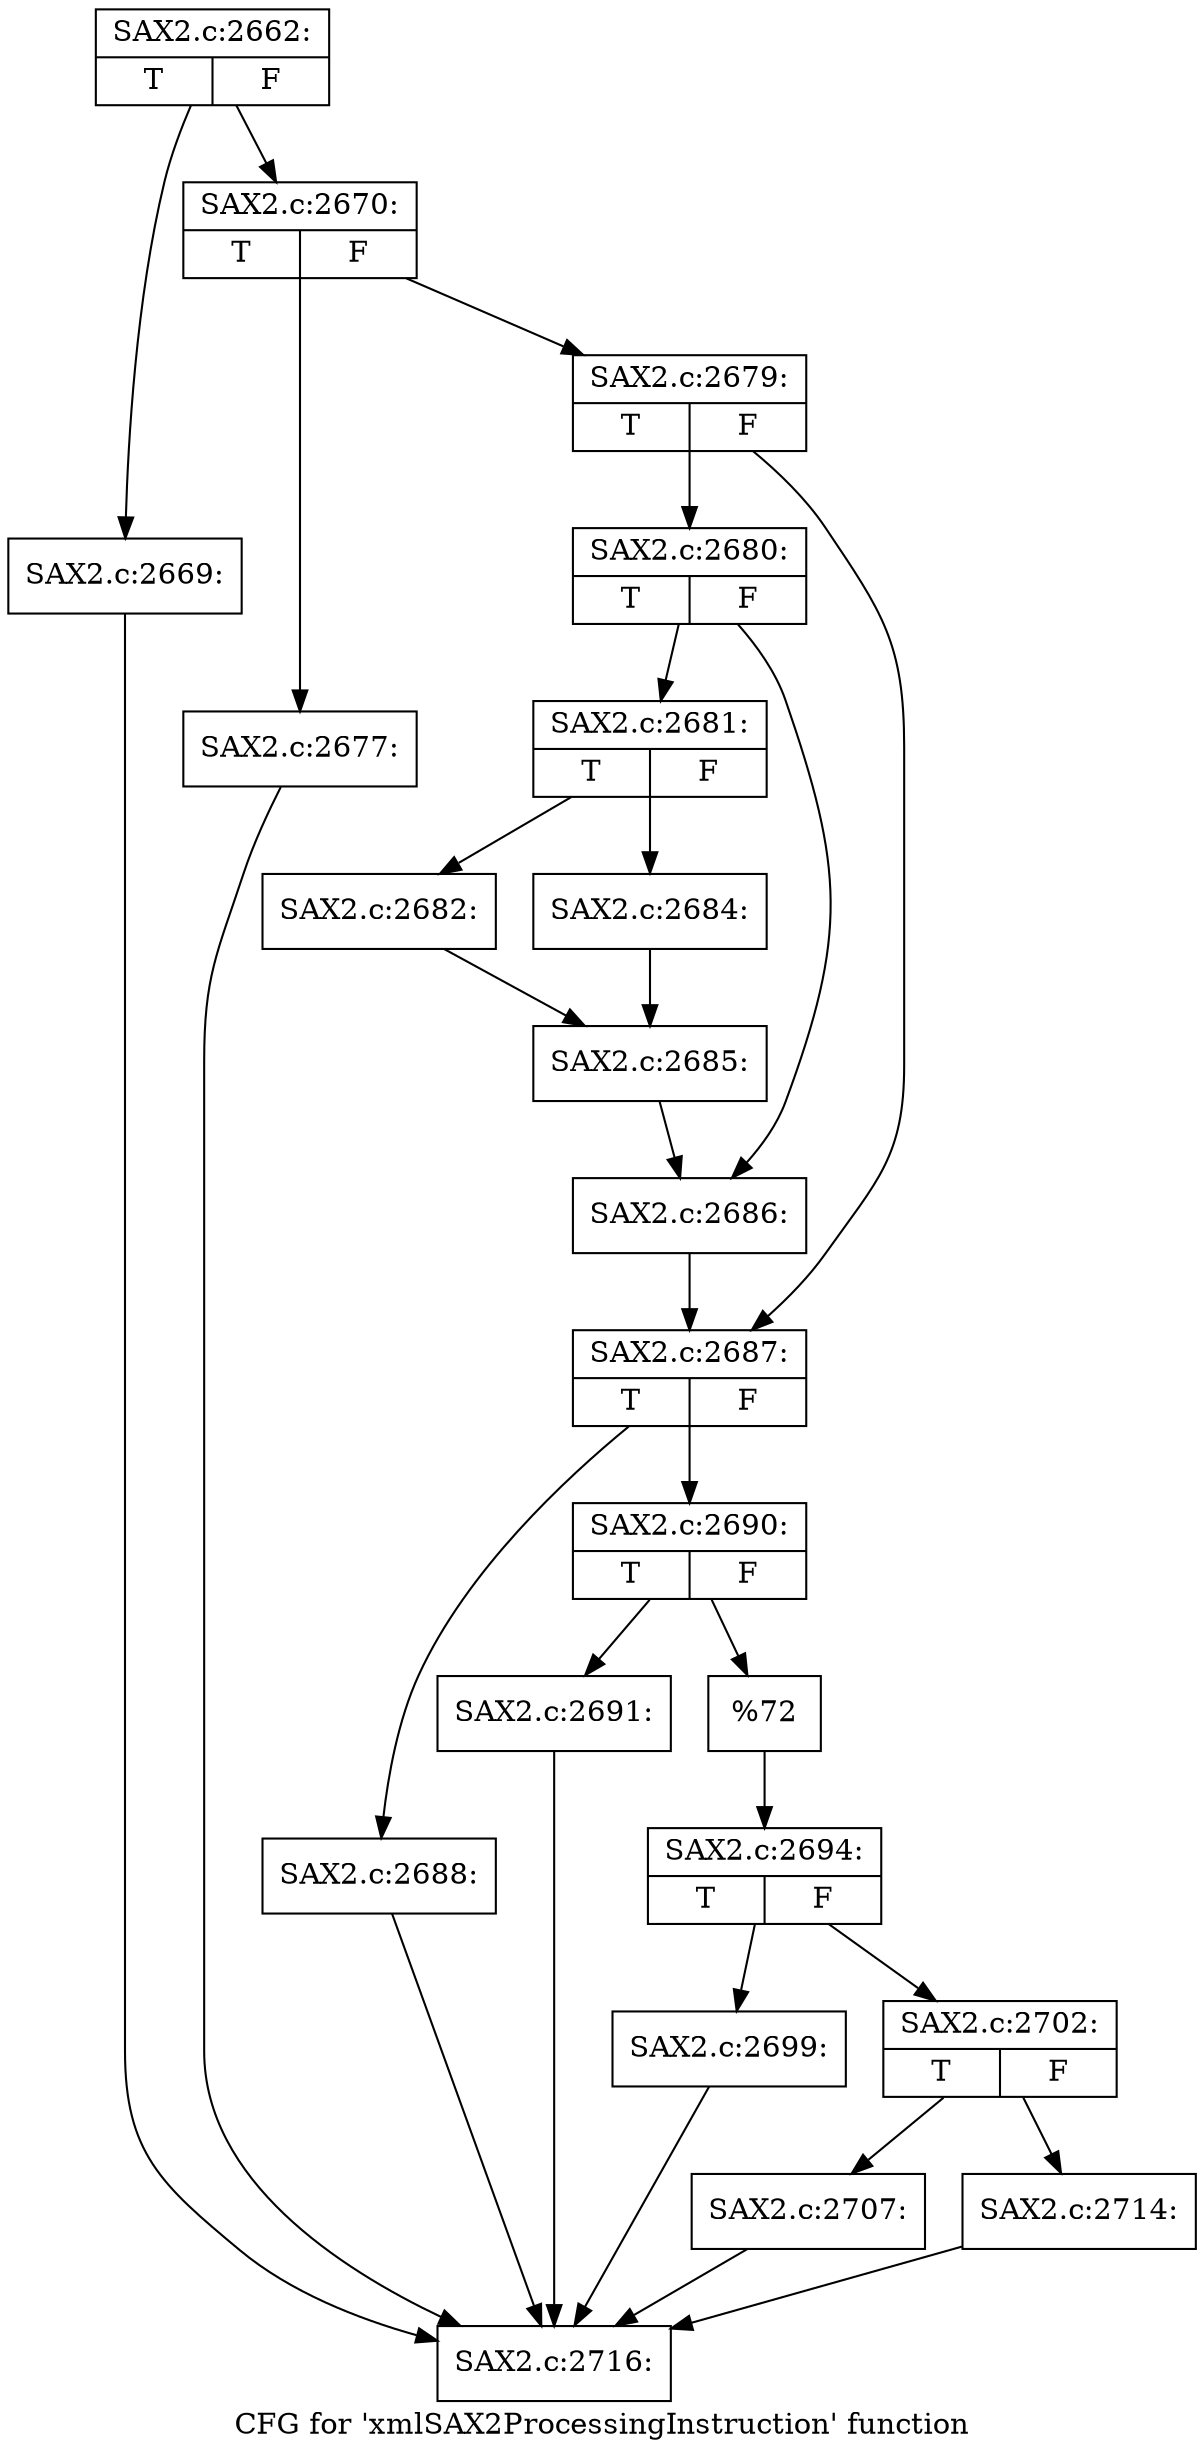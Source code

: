 digraph "CFG for 'xmlSAX2ProcessingInstruction' function" {
	label="CFG for 'xmlSAX2ProcessingInstruction' function";

	Node0x428d340 [shape=record,label="{SAX2.c:2662:|{<s0>T|<s1>F}}"];
	Node0x428d340 -> Node0x428e8c0;
	Node0x428d340 -> Node0x428e910;
	Node0x428e8c0 [shape=record,label="{SAX2.c:2669:}"];
	Node0x428e8c0 -> Node0x4293bf0;
	Node0x428e910 [shape=record,label="{SAX2.c:2670:|{<s0>T|<s1>F}}"];
	Node0x428e910 -> Node0x428f810;
	Node0x428e910 -> Node0x428fd90;
	Node0x428f810 [shape=record,label="{SAX2.c:2677:}"];
	Node0x428f810 -> Node0x4293bf0;
	Node0x428fd90 [shape=record,label="{SAX2.c:2679:|{<s0>T|<s1>F}}"];
	Node0x428fd90 -> Node0x428ffb0;
	Node0x428fd90 -> Node0x4290000;
	Node0x428ffb0 [shape=record,label="{SAX2.c:2680:|{<s0>T|<s1>F}}"];
	Node0x428ffb0 -> Node0x42902c0;
	Node0x428ffb0 -> Node0x4290310;
	Node0x42902c0 [shape=record,label="{SAX2.c:2681:|{<s0>T|<s1>F}}"];
	Node0x42902c0 -> Node0x4290750;
	Node0x42902c0 -> Node0x42907f0;
	Node0x4290750 [shape=record,label="{SAX2.c:2682:}"];
	Node0x4290750 -> Node0x42907a0;
	Node0x42907f0 [shape=record,label="{SAX2.c:2684:}"];
	Node0x42907f0 -> Node0x42907a0;
	Node0x42907a0 [shape=record,label="{SAX2.c:2685:}"];
	Node0x42907a0 -> Node0x4290310;
	Node0x4290310 [shape=record,label="{SAX2.c:2686:}"];
	Node0x4290310 -> Node0x4290000;
	Node0x4290000 [shape=record,label="{SAX2.c:2687:|{<s0>T|<s1>F}}"];
	Node0x4290000 -> Node0x41bf740;
	Node0x4290000 -> Node0x4291d90;
	Node0x41bf740 [shape=record,label="{SAX2.c:2688:}"];
	Node0x41bf740 -> Node0x4293bf0;
	Node0x4291d90 [shape=record,label="{SAX2.c:2690:|{<s0>T|<s1>F}}"];
	Node0x4291d90 -> Node0x4292780;
	Node0x4291d90 -> Node0x42927d0;
	Node0x4292780 [shape=record,label="{SAX2.c:2691:}"];
	Node0x4292780 -> Node0x4293bf0;
	Node0x42927d0 [shape=record,label="{%72}"];
	Node0x42927d0 -> Node0x4291d40;
	Node0x4291d40 [shape=record,label="{SAX2.c:2694:|{<s0>T|<s1>F}}"];
	Node0x4291d40 -> Node0x42932f0;
	Node0x4291d40 -> Node0x4293340;
	Node0x42932f0 [shape=record,label="{SAX2.c:2699:}"];
	Node0x42932f0 -> Node0x4293bf0;
	Node0x4293340 [shape=record,label="{SAX2.c:2702:|{<s0>T|<s1>F}}"];
	Node0x4293340 -> Node0x4293ba0;
	Node0x4293340 -> Node0x4293c40;
	Node0x4293ba0 [shape=record,label="{SAX2.c:2707:}"];
	Node0x4293ba0 -> Node0x4293bf0;
	Node0x4293c40 [shape=record,label="{SAX2.c:2714:}"];
	Node0x4293c40 -> Node0x4293bf0;
	Node0x4293bf0 [shape=record,label="{SAX2.c:2716:}"];
}
